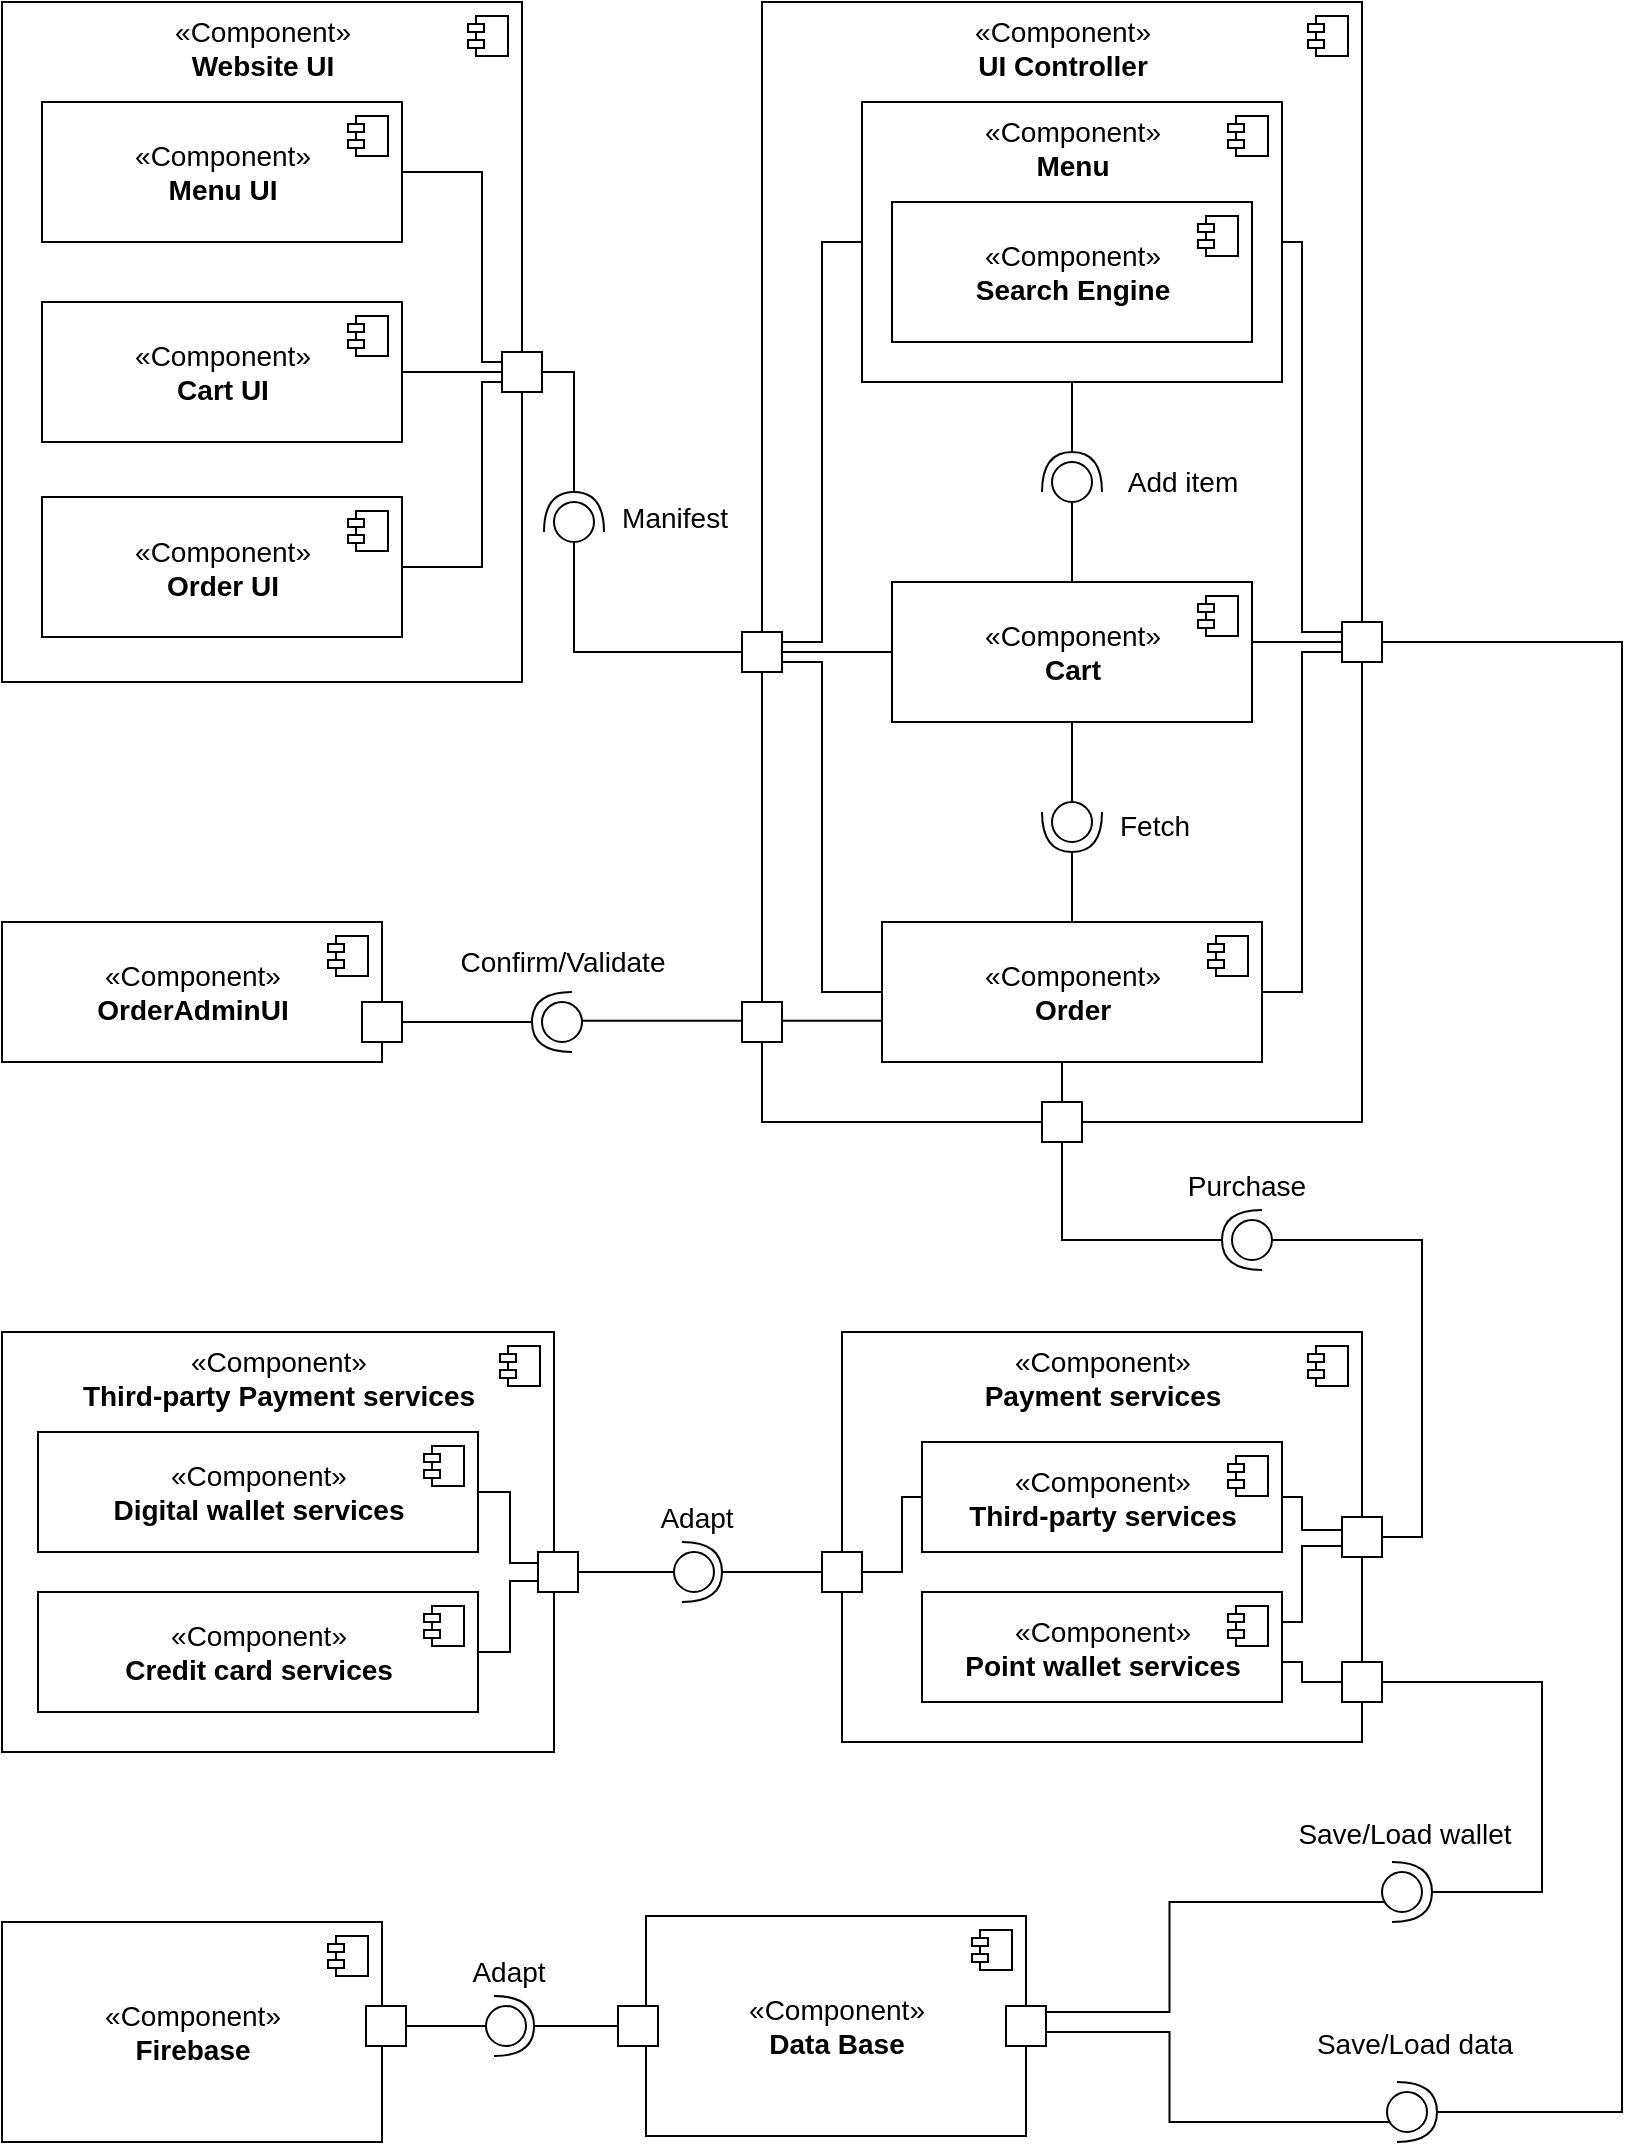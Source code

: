 <mxfile>
    <diagram id="dn8XM-hIcN53fyT003ag" name="Page-1">
        <mxGraphModel dx="1964" dy="538" grid="1" gridSize="10" guides="1" tooltips="1" connect="1" arrows="1" fold="1" page="1" pageScale="1" pageWidth="850" pageHeight="1100" math="0" shadow="0">
            <root>
                <mxCell id="0"/>
                <mxCell id="1" parent="0"/>
                <mxCell id="139" value="«Component»&lt;br style=&quot;font-size: 14px&quot;&gt;&lt;b&gt;UI Controller&lt;/b&gt;" style="html=1;dropTarget=0;fontSize=14;verticalAlign=top;" parent="1" vertex="1">
                    <mxGeometry x="-470" width="300" height="560" as="geometry"/>
                </mxCell>
                <mxCell id="140" value="" style="shape=module;jettyWidth=8;jettyHeight=4;fontSize=14;" parent="139" vertex="1">
                    <mxGeometry x="1" width="20" height="20" relative="1" as="geometry">
                        <mxPoint x="-27" y="7" as="offset"/>
                    </mxGeometry>
                </mxCell>
                <mxCell id="137" value="«Component»&lt;br style=&quot;font-size: 14px&quot;&gt;&lt;b&gt;Website UI&lt;/b&gt;" style="html=1;dropTarget=0;fontSize=14;verticalAlign=top;" parent="1" vertex="1">
                    <mxGeometry x="-850" width="260" height="340" as="geometry"/>
                </mxCell>
                <mxCell id="138" value="" style="shape=module;jettyWidth=8;jettyHeight=4;fontSize=14;" parent="137" vertex="1">
                    <mxGeometry x="1" width="20" height="20" relative="1" as="geometry">
                        <mxPoint x="-27" y="7" as="offset"/>
                    </mxGeometry>
                </mxCell>
                <mxCell id="86" value="«Component»&lt;br style=&quot;font-size: 14px&quot;&gt;&lt;b&gt;Third-party Payment services&lt;/b&gt;" style="html=1;dropTarget=0;fontSize=14;verticalAlign=top;" parent="1" vertex="1">
                    <mxGeometry x="-850" y="665" width="276" height="210" as="geometry"/>
                </mxCell>
                <mxCell id="87" value="" style="shape=module;jettyWidth=8;jettyHeight=4;fontSize=14;" parent="86" vertex="1">
                    <mxGeometry x="1" width="20" height="20" relative="1" as="geometry">
                        <mxPoint x="-27" y="7" as="offset"/>
                    </mxGeometry>
                </mxCell>
                <mxCell id="146" style="edgeStyle=none;html=1;fontSize=14;endArrow=none;endFill=0;startSize=10;endSize=10;strokeColor=#000000;" parent="1" source="2" target="141" edge="1">
                    <mxGeometry relative="1" as="geometry"/>
                </mxCell>
                <mxCell id="172" style="edgeStyle=orthogonalEdgeStyle;rounded=0;html=1;fontSize=14;startArrow=none;startFill=0;endArrow=none;endFill=0;startSize=20;endSize=20;" parent="1" source="2" target="170" edge="1">
                    <mxGeometry relative="1" as="geometry">
                        <Array as="points">
                            <mxPoint x="-210" y="320"/>
                            <mxPoint x="-210" y="320"/>
                        </Array>
                    </mxGeometry>
                </mxCell>
                <mxCell id="2" value="«Component»&lt;br style=&quot;font-size: 14px&quot;&gt;&lt;b&gt;Cart&lt;/b&gt;" style="html=1;dropTarget=0;fontSize=14;" parent="1" vertex="1">
                    <mxGeometry x="-405" y="290" width="180" height="70" as="geometry"/>
                </mxCell>
                <mxCell id="3" value="" style="shape=module;jettyWidth=8;jettyHeight=4;fontSize=14;" parent="2" vertex="1">
                    <mxGeometry x="1" width="20" height="20" relative="1" as="geometry">
                        <mxPoint x="-27" y="7" as="offset"/>
                    </mxGeometry>
                </mxCell>
                <mxCell id="17" value="«Component»&lt;br style=&quot;font-size: 14px&quot;&gt;&lt;b style=&quot;font-size: 14px&quot;&gt;Payment services&lt;/b&gt;" style="html=1;dropTarget=0;fontSize=14;verticalAlign=top;" parent="1" vertex="1">
                    <mxGeometry x="-430" y="665" width="260" height="205" as="geometry"/>
                </mxCell>
                <mxCell id="18" value="" style="shape=module;jettyWidth=8;jettyHeight=4;fontSize=14;" parent="17" vertex="1">
                    <mxGeometry x="1" width="20" height="20" relative="1" as="geometry">
                        <mxPoint x="-27" y="7" as="offset"/>
                    </mxGeometry>
                </mxCell>
                <mxCell id="39" value="Fetch" style="edgeStyle=none;html=1;fontSize=14;startArrow=none;startFill=0;endArrow=none;endFill=0;startSize=20;endSize=20;" parent="1" source="27" target="38" edge="1">
                    <mxGeometry x="1" y="-43" relative="1" as="geometry">
                        <mxPoint x="-2" y="-13" as="offset"/>
                    </mxGeometry>
                </mxCell>
                <mxCell id="156" style="edgeStyle=orthogonalEdgeStyle;rounded=0;html=1;fontSize=14;endArrow=none;endFill=0;startSize=10;endSize=10;strokeColor=#000000;" parent="1" source="27" target="141" edge="1">
                    <mxGeometry relative="1" as="geometry">
                        <Array as="points">
                            <mxPoint x="-440" y="495"/>
                            <mxPoint x="-440" y="330"/>
                        </Array>
                    </mxGeometry>
                </mxCell>
                <mxCell id="173" style="edgeStyle=orthogonalEdgeStyle;rounded=0;html=1;fontSize=14;startArrow=none;startFill=0;endArrow=none;endFill=0;startSize=20;endSize=20;" parent="1" source="27" target="170" edge="1">
                    <mxGeometry relative="1" as="geometry">
                        <Array as="points">
                            <mxPoint x="-200" y="495"/>
                            <mxPoint x="-200" y="325"/>
                        </Array>
                    </mxGeometry>
                </mxCell>
                <mxCell id="27" value="«Component»&lt;br style=&quot;font-size: 14px&quot;&gt;&lt;b style=&quot;font-size: 14px&quot;&gt;Order&lt;/b&gt;" style="html=1;dropTarget=0;fontSize=14;verticalAlign=middle;" parent="1" vertex="1">
                    <mxGeometry x="-410" y="460" width="190" height="70" as="geometry"/>
                </mxCell>
                <mxCell id="28" value="" style="shape=module;jettyWidth=8;jettyHeight=4;fontSize=14;" parent="27" vertex="1">
                    <mxGeometry x="1" width="20" height="20" relative="1" as="geometry">
                        <mxPoint x="-27" y="7" as="offset"/>
                    </mxGeometry>
                </mxCell>
                <mxCell id="35" style="edgeStyle=none;html=1;fontSize=14;endArrow=none;endFill=0;endSize=20;" parent="1" source="2" target="37" edge="1">
                    <mxGeometry relative="1" as="geometry">
                        <mxPoint x="-315" y="360" as="targetPoint"/>
                        <mxPoint x="-307.667" y="300.0" as="sourcePoint"/>
                    </mxGeometry>
                </mxCell>
                <mxCell id="37" value="" style="ellipse;whiteSpace=wrap;html=1;aspect=fixed;fontSize=14;strokeColor=#000000;strokeWidth=1;verticalAlign=top;" parent="1" vertex="1">
                    <mxGeometry x="-325" y="400" width="20" height="20" as="geometry"/>
                </mxCell>
                <mxCell id="38" value="" style="shape=requiredInterface;html=1;verticalLabelPosition=bottom;fontSize=14;strokeColor=#000000;strokeWidth=1;verticalAlign=top;rotation=90;horizontal=1;" parent="1" vertex="1">
                    <mxGeometry x="-325" y="400" width="20" height="30" as="geometry"/>
                </mxCell>
                <mxCell id="98" style="edgeStyle=orthogonalEdgeStyle;rounded=0;html=1;fontSize=14;startArrow=none;startFill=0;endArrow=none;endFill=0;startSize=20;endSize=20;" parent="1" source="4" target="96" edge="1">
                    <mxGeometry relative="1" as="geometry">
                        <Array as="points">
                            <mxPoint x="-596" y="744.5"/>
                            <mxPoint x="-596" y="780.5"/>
                        </Array>
                    </mxGeometry>
                </mxCell>
                <mxCell id="4" value="«Component»&lt;br style=&quot;font-size: 14px&quot;&gt;&lt;b&gt;Digital wallet services&lt;/b&gt;" style="html=1;dropTarget=0;fontSize=14;verticalAlign=middle;" parent="1" vertex="1">
                    <mxGeometry x="-832" y="715" width="220" height="60" as="geometry"/>
                </mxCell>
                <mxCell id="5" value="" style="shape=module;jettyWidth=8;jettyHeight=4;fontSize=14;" parent="4" vertex="1">
                    <mxGeometry x="1" width="20" height="20" relative="1" as="geometry">
                        <mxPoint x="-27" y="7" as="offset"/>
                    </mxGeometry>
                </mxCell>
                <mxCell id="100" style="edgeStyle=orthogonalEdgeStyle;rounded=0;html=1;fontSize=14;startArrow=none;startFill=0;endArrow=none;endFill=0;startSize=20;endSize=20;" parent="1" source="8" target="96" edge="1">
                    <mxGeometry relative="1" as="geometry">
                        <Array as="points">
                            <mxPoint x="-596" y="824.5"/>
                            <mxPoint x="-596" y="789.5"/>
                        </Array>
                    </mxGeometry>
                </mxCell>
                <mxCell id="8" value="«Component»&lt;br style=&quot;font-size: 14px&quot;&gt;&lt;b&gt;Credit card services&lt;/b&gt;" style="html=1;dropTarget=0;fontSize=14;verticalAlign=middle;" parent="1" vertex="1">
                    <mxGeometry x="-832" y="795" width="220" height="60" as="geometry"/>
                </mxCell>
                <mxCell id="9" value="" style="shape=module;jettyWidth=8;jettyHeight=4;fontSize=14;" parent="8" vertex="1">
                    <mxGeometry x="1" width="20" height="20" relative="1" as="geometry">
                        <mxPoint x="-27" y="7" as="offset"/>
                    </mxGeometry>
                </mxCell>
                <mxCell id="48" value="Purchase" style="edgeStyle=orthogonalEdgeStyle;html=1;fontSize=14;startArrow=none;startFill=0;endArrow=none;endFill=0;startSize=20;endSize=20;rounded=0;" parent="1" source="27" target="51" edge="1">
                    <mxGeometry as="geometry">
                        <mxPoint x="-160" y="590" as="sourcePoint"/>
                        <mxPoint x="52" y="17" as="offset"/>
                        <mxPoint x="-315" y="660" as="targetPoint"/>
                        <Array as="points">
                            <mxPoint x="-320" y="619"/>
                        </Array>
                    </mxGeometry>
                </mxCell>
                <mxCell id="49" style="edgeStyle=orthogonalEdgeStyle;html=1;fontSize=14;endArrow=none;endFill=0;endSize=20;rounded=0;" parent="1" source="67" target="50" edge="1">
                    <mxGeometry x="-145" y="580" as="geometry">
                        <mxPoint x="-130" y="640" as="targetPoint"/>
                        <mxPoint x="-130" y="580" as="sourcePoint"/>
                        <Array as="points">
                            <mxPoint x="-140" y="768"/>
                            <mxPoint x="-140" y="619"/>
                        </Array>
                    </mxGeometry>
                </mxCell>
                <mxCell id="50" value="" style="ellipse;whiteSpace=wrap;html=1;aspect=fixed;fontSize=14;strokeColor=#000000;strokeWidth=1;verticalAlign=top;" parent="1" vertex="1">
                    <mxGeometry x="-235" y="609" width="20" height="20" as="geometry"/>
                </mxCell>
                <mxCell id="51" value="" style="shape=requiredInterface;html=1;verticalLabelPosition=bottom;fontSize=14;strokeColor=#000000;strokeWidth=1;verticalAlign=top;rotation=-180;" parent="1" vertex="1">
                    <mxGeometry x="-240" y="604" width="20" height="30" as="geometry"/>
                </mxCell>
                <mxCell id="167" style="edgeStyle=orthogonalEdgeStyle;rounded=0;html=1;fontSize=14;startArrow=none;startFill=0;endArrow=none;endFill=0;startSize=20;endSize=20;" parent="1" source="12" target="67" edge="1">
                    <mxGeometry relative="1" as="geometry">
                        <Array as="points">
                            <mxPoint x="-200" y="810"/>
                            <mxPoint x="-200" y="772"/>
                        </Array>
                    </mxGeometry>
                </mxCell>
                <mxCell id="178" style="edgeStyle=orthogonalEdgeStyle;rounded=0;html=1;fontSize=14;startArrow=none;startFill=0;endArrow=none;endFill=0;startSize=20;endSize=20;" parent="1" source="12" target="177" edge="1">
                    <mxGeometry relative="1" as="geometry">
                        <Array as="points">
                            <mxPoint x="-200" y="830"/>
                            <mxPoint x="-200" y="840"/>
                        </Array>
                    </mxGeometry>
                </mxCell>
                <mxCell id="12" value="«Component»&lt;br style=&quot;font-size: 14px&quot;&gt;&lt;b&gt;Point wallet services&lt;/b&gt;" style="html=1;dropTarget=0;fontSize=14;verticalAlign=middle;" parent="1" vertex="1">
                    <mxGeometry x="-390" y="795" width="180" height="55" as="geometry"/>
                </mxCell>
                <mxCell id="13" value="" style="shape=module;jettyWidth=8;jettyHeight=4;fontSize=14;" parent="12" vertex="1">
                    <mxGeometry x="1" width="20" height="20" relative="1" as="geometry">
                        <mxPoint x="-27" y="7" as="offset"/>
                    </mxGeometry>
                </mxCell>
                <mxCell id="66" style="edgeStyle=orthogonalEdgeStyle;html=1;fontSize=14;startArrow=none;startFill=0;endArrow=none;endFill=0;startSize=20;endSize=20;rounded=0;" parent="1" source="54" target="67" edge="1">
                    <mxGeometry relative="1" as="geometry">
                        <mxPoint x="-190" y="842" as="targetPoint"/>
                        <Array as="points">
                            <mxPoint x="-200" y="748"/>
                            <mxPoint x="-200" y="764"/>
                        </Array>
                    </mxGeometry>
                </mxCell>
                <mxCell id="75" style="edgeStyle=orthogonalEdgeStyle;rounded=0;html=1;fontSize=14;startArrow=none;startFill=0;endArrow=none;endFill=0;startSize=20;endSize=20;" parent="1" source="54" target="69" edge="1">
                    <mxGeometry relative="1" as="geometry">
                        <Array as="points">
                            <mxPoint x="-400" y="748"/>
                            <mxPoint x="-400" y="785"/>
                        </Array>
                    </mxGeometry>
                </mxCell>
                <mxCell id="54" value="«Component»&lt;br style=&quot;font-size: 14px&quot;&gt;&lt;b&gt;Third-party services&lt;/b&gt;" style="html=1;dropTarget=0;fontSize=14;verticalAlign=middle;" parent="1" vertex="1">
                    <mxGeometry x="-390" y="720" width="180" height="55" as="geometry"/>
                </mxCell>
                <mxCell id="55" value="" style="shape=module;jettyWidth=8;jettyHeight=4;fontSize=14;" parent="54" vertex="1">
                    <mxGeometry x="1" width="20" height="20" relative="1" as="geometry">
                        <mxPoint x="-27" y="7" as="offset"/>
                    </mxGeometry>
                </mxCell>
                <mxCell id="67" value="" style="whiteSpace=wrap;html=1;aspect=fixed;fontSize=14;strokeColor=#000000;strokeWidth=1;verticalAlign=middle;" parent="1" vertex="1">
                    <mxGeometry x="-180" y="757.5" width="20" height="20" as="geometry"/>
                </mxCell>
                <mxCell id="69" value="" style="whiteSpace=wrap;html=1;aspect=fixed;fontSize=14;strokeColor=#000000;strokeWidth=1;verticalAlign=middle;" parent="1" vertex="1">
                    <mxGeometry x="-440" y="775" width="20" height="20" as="geometry"/>
                </mxCell>
                <mxCell id="175" style="edgeStyle=orthogonalEdgeStyle;rounded=0;html=1;fontSize=14;startArrow=none;startFill=0;endArrow=none;endFill=0;startSize=20;endSize=20;" parent="1" source="72" target="96" edge="1">
                    <mxGeometry relative="1" as="geometry"/>
                </mxCell>
                <mxCell id="72" value="" style="ellipse;whiteSpace=wrap;html=1;aspect=fixed;fontSize=14;strokeColor=#000000;strokeWidth=1;verticalAlign=top;" parent="1" vertex="1">
                    <mxGeometry x="-514" y="775" width="20" height="20" as="geometry"/>
                </mxCell>
                <mxCell id="176" value="Adapt" style="edgeStyle=orthogonalEdgeStyle;rounded=0;html=1;fontSize=14;startArrow=none;startFill=0;endArrow=none;endFill=0;startSize=20;endSize=20;" parent="1" source="73" target="69" edge="1">
                    <mxGeometry x="-1" y="30" relative="1" as="geometry">
                        <mxPoint x="-13" y="3" as="offset"/>
                    </mxGeometry>
                </mxCell>
                <mxCell id="73" value="" style="shape=requiredInterface;html=1;verticalLabelPosition=bottom;fontSize=14;strokeColor=#000000;strokeWidth=1;verticalAlign=top;rotation=0;" parent="1" vertex="1">
                    <mxGeometry x="-510" y="770" width="20" height="30" as="geometry"/>
                </mxCell>
                <mxCell id="92" value="Pay" style="edgeStyle=none;html=1;fontSize=14;startArrow=none;startFill=0;endArrow=none;endFill=0;startSize=20;endSize=20;" parent="1" edge="1">
                    <mxGeometry x="-470" y="-330" as="geometry">
                        <mxPoint x="-470" y="425" as="sourcePoint"/>
                        <mxPoint x="71" y="-30" as="offset"/>
                    </mxGeometry>
                </mxCell>
                <mxCell id="94" value="" style="ellipse;whiteSpace=wrap;html=1;aspect=fixed;fontSize=14;strokeColor=#000000;strokeWidth=1;verticalAlign=top;" parent="1" vertex="1">
                    <mxGeometry x="-574" y="250" width="20" height="20" as="geometry"/>
                </mxCell>
                <mxCell id="95" value="" style="shape=requiredInterface;html=1;verticalLabelPosition=bottom;fontSize=14;strokeColor=#000000;strokeWidth=1;verticalAlign=top;rotation=-90;" parent="1" vertex="1">
                    <mxGeometry x="-574" y="240" width="20" height="30" as="geometry"/>
                </mxCell>
                <mxCell id="96" value="" style="whiteSpace=wrap;html=1;fontSize=14;strokeColor=#000000;strokeWidth=1;verticalAlign=middle;aspect=fixed;" parent="1" vertex="1">
                    <mxGeometry x="-582" y="775" width="20" height="20" as="geometry"/>
                </mxCell>
                <mxCell id="97" value="Manifest" style="edgeStyle=orthogonalEdgeStyle;html=1;fontSize=14;endArrow=none;endFill=0;endSize=20;rounded=0;" parent="1" source="95" target="157" edge="1">
                    <mxGeometry as="geometry">
                        <mxPoint x="-620" y="515" as="targetPoint"/>
                        <mxPoint x="-525" y="504.58" as="sourcePoint"/>
                        <Array as="points">
                            <mxPoint x="-564" y="185"/>
                        </Array>
                        <mxPoint x="58" y="43" as="offset"/>
                    </mxGeometry>
                </mxCell>
                <mxCell id="103" value="«Component»&lt;br style=&quot;font-size: 14px&quot;&gt;&lt;b&gt;Data Base&lt;/b&gt;" style="html=1;dropTarget=0;fontSize=14;verticalAlign=middle;" parent="1" vertex="1">
                    <mxGeometry x="-528" y="957" width="190" height="110" as="geometry"/>
                </mxCell>
                <mxCell id="104" value="" style="shape=module;jettyWidth=8;jettyHeight=4;fontSize=14;" parent="103" vertex="1">
                    <mxGeometry x="1" width="20" height="20" relative="1" as="geometry">
                        <mxPoint x="-27" y="7" as="offset"/>
                    </mxGeometry>
                </mxCell>
                <mxCell id="158" style="edgeStyle=orthogonalEdgeStyle;rounded=0;html=1;fontSize=14;endArrow=none;endFill=0;startSize=10;endSize=10;strokeColor=#000000;" parent="1" source="105" target="157" edge="1">
                    <mxGeometry relative="1" as="geometry"/>
                </mxCell>
                <mxCell id="105" value="«Component»&lt;br style=&quot;font-size: 14px&quot;&gt;&lt;b&gt;Cart UI&lt;/b&gt;" style="html=1;dropTarget=0;fontSize=14;" parent="1" vertex="1">
                    <mxGeometry x="-830" y="150" width="180" height="70" as="geometry"/>
                </mxCell>
                <mxCell id="106" value="" style="shape=module;jettyWidth=8;jettyHeight=4;fontSize=14;" parent="105" vertex="1">
                    <mxGeometry x="1" width="20" height="20" relative="1" as="geometry">
                        <mxPoint x="-27" y="7" as="offset"/>
                    </mxGeometry>
                </mxCell>
                <mxCell id="160" style="edgeStyle=orthogonalEdgeStyle;rounded=0;html=1;fontSize=14;endArrow=none;endFill=0;startSize=10;endSize=10;strokeColor=#000000;" parent="1" source="108" target="157" edge="1">
                    <mxGeometry relative="1" as="geometry">
                        <Array as="points">
                            <mxPoint x="-610" y="282"/>
                            <mxPoint x="-610" y="190"/>
                        </Array>
                    </mxGeometry>
                </mxCell>
                <mxCell id="108" value="«Component»&lt;br style=&quot;font-size: 14px&quot;&gt;&lt;b&gt;Order UI&lt;/b&gt;" style="html=1;dropTarget=0;fontSize=14;" parent="1" vertex="1">
                    <mxGeometry x="-830" y="247.5" width="180" height="70" as="geometry"/>
                </mxCell>
                <mxCell id="109" value="" style="shape=module;jettyWidth=8;jettyHeight=4;fontSize=14;" parent="108" vertex="1">
                    <mxGeometry x="1" width="20" height="20" relative="1" as="geometry">
                        <mxPoint x="-27" y="7" as="offset"/>
                    </mxGeometry>
                </mxCell>
                <mxCell id="154" style="edgeStyle=orthogonalEdgeStyle;html=1;fontSize=14;endArrow=none;endFill=0;startSize=10;endSize=10;strokeColor=#000000;rounded=0;" parent="1" source="114" target="141" edge="1">
                    <mxGeometry relative="1" as="geometry">
                        <Array as="points">
                            <mxPoint x="-440" y="120"/>
                            <mxPoint x="-440" y="320"/>
                        </Array>
                    </mxGeometry>
                </mxCell>
                <mxCell id="171" style="edgeStyle=orthogonalEdgeStyle;rounded=0;html=1;fontSize=14;startArrow=none;startFill=0;endArrow=none;endFill=0;startSize=20;endSize=20;" parent="1" source="114" target="170" edge="1">
                    <mxGeometry relative="1" as="geometry">
                        <Array as="points">
                            <mxPoint x="-200" y="120"/>
                            <mxPoint x="-200" y="315"/>
                        </Array>
                    </mxGeometry>
                </mxCell>
                <mxCell id="114" value="«Component»&lt;br style=&quot;font-size: 14px&quot;&gt;&lt;b style=&quot;font-size: 14px&quot;&gt;Menu&lt;/b&gt;" style="html=1;dropTarget=0;fontSize=14;verticalAlign=top;" parent="1" vertex="1">
                    <mxGeometry x="-420" y="50" width="210" height="140" as="geometry"/>
                </mxCell>
                <mxCell id="115" value="" style="shape=module;jettyWidth=8;jettyHeight=4;fontSize=14;" parent="114" vertex="1">
                    <mxGeometry x="1" width="20" height="20" relative="1" as="geometry">
                        <mxPoint x="-27" y="7" as="offset"/>
                    </mxGeometry>
                </mxCell>
                <mxCell id="159" style="edgeStyle=orthogonalEdgeStyle;rounded=0;html=1;fontSize=14;endArrow=none;endFill=0;startSize=10;endSize=10;strokeColor=#000000;" parent="1" source="116" target="157" edge="1">
                    <mxGeometry relative="1" as="geometry">
                        <Array as="points">
                            <mxPoint x="-610" y="85"/>
                            <mxPoint x="-610" y="180"/>
                        </Array>
                    </mxGeometry>
                </mxCell>
                <mxCell id="116" value="«Component»&lt;br style=&quot;font-size: 14px&quot;&gt;&lt;b&gt;Menu UI&lt;/b&gt;" style="html=1;dropTarget=0;fontSize=14;" parent="1" vertex="1">
                    <mxGeometry x="-830" y="50" width="180" height="70" as="geometry"/>
                </mxCell>
                <mxCell id="117" value="" style="shape=module;jettyWidth=8;jettyHeight=4;fontSize=14;" parent="116" vertex="1">
                    <mxGeometry x="1" width="20" height="20" relative="1" as="geometry">
                        <mxPoint x="-27" y="7" as="offset"/>
                    </mxGeometry>
                </mxCell>
                <mxCell id="124" value="Add item" style="edgeStyle=none;html=1;fontSize=14;startArrow=none;startFill=0;endArrow=none;endFill=0;startSize=20;endSize=20;" parent="1" source="114" target="127" edge="1">
                    <mxGeometry x="1" y="57" relative="1" as="geometry">
                        <mxPoint x="-2" y="15" as="offset"/>
                        <mxPoint x="-373.84" y="237.069" as="sourcePoint"/>
                    </mxGeometry>
                </mxCell>
                <mxCell id="125" style="edgeStyle=none;html=1;fontSize=14;endArrow=none;endFill=0;endSize=20;" parent="1" source="2" target="126" edge="1">
                    <mxGeometry relative="1" as="geometry">
                        <mxPoint x="-318.84" y="180" as="targetPoint"/>
                        <mxPoint x="-430.004" y="100" as="sourcePoint"/>
                    </mxGeometry>
                </mxCell>
                <mxCell id="126" value="" style="ellipse;whiteSpace=wrap;html=1;aspect=fixed;fontSize=14;strokeColor=#000000;strokeWidth=1;verticalAlign=top;direction=west;" parent="1" vertex="1">
                    <mxGeometry x="-325" y="230" width="20" height="20" as="geometry"/>
                </mxCell>
                <mxCell id="127" value="" style="shape=requiredInterface;html=1;verticalLabelPosition=bottom;fontSize=14;strokeColor=#000000;strokeWidth=1;verticalAlign=top;rotation=90;horizontal=1;direction=west;" parent="1" vertex="1">
                    <mxGeometry x="-325" y="220" width="20" height="30" as="geometry"/>
                </mxCell>
                <mxCell id="128" value="«Component»&lt;br style=&quot;font-size: 14px&quot;&gt;&lt;b&gt;Search Engine&lt;/b&gt;" style="html=1;dropTarget=0;fontSize=14;" parent="1" vertex="1">
                    <mxGeometry x="-405" y="100" width="180" height="70" as="geometry"/>
                </mxCell>
                <mxCell id="129" value="" style="shape=module;jettyWidth=8;jettyHeight=4;fontSize=14;" parent="128" vertex="1">
                    <mxGeometry x="1" width="20" height="20" relative="1" as="geometry">
                        <mxPoint x="-27" y="7" as="offset"/>
                    </mxGeometry>
                </mxCell>
                <mxCell id="130" value="«Component»&lt;br style=&quot;font-size: 14px&quot;&gt;&lt;b style=&quot;font-size: 14px&quot;&gt;OrderAdminUI&lt;/b&gt;" style="html=1;dropTarget=0;fontSize=14;verticalAlign=middle;" parent="1" vertex="1">
                    <mxGeometry x="-850" y="460" width="190" height="70" as="geometry"/>
                </mxCell>
                <mxCell id="131" value="" style="shape=module;jettyWidth=8;jettyHeight=4;fontSize=14;" parent="130" vertex="1">
                    <mxGeometry x="1" width="20" height="20" relative="1" as="geometry">
                        <mxPoint x="-27" y="7" as="offset"/>
                    </mxGeometry>
                </mxCell>
                <mxCell id="132" value="Confirm/Validate" style="edgeStyle=orthogonalEdgeStyle;html=1;fontSize=14;startArrow=none;startFill=0;endArrow=none;endFill=0;startSize=20;endSize=20;rounded=0;" parent="1" source="130" target="135" edge="1">
                    <mxGeometry x="1" y="34" relative="1" as="geometry">
                        <mxPoint x="15" y="4" as="offset"/>
                        <mxPoint x="-480" y="901.25" as="sourcePoint"/>
                        <Array as="points">
                            <mxPoint x="-640" y="510"/>
                            <mxPoint x="-640" y="510"/>
                        </Array>
                    </mxGeometry>
                </mxCell>
                <mxCell id="133" style="edgeStyle=orthogonalEdgeStyle;html=1;fontSize=14;endArrow=none;endFill=0;endSize=20;" parent="1" source="27" target="134" edge="1">
                    <mxGeometry relative="1" as="geometry">
                        <mxPoint x="-450" y="842.5" as="targetPoint"/>
                        <mxPoint x="-450" y="762.5" as="sourcePoint"/>
                        <Array as="points">
                            <mxPoint x="-580" y="510"/>
                        </Array>
                    </mxGeometry>
                </mxCell>
                <mxCell id="134" value="" style="ellipse;whiteSpace=wrap;html=1;aspect=fixed;fontSize=14;strokeColor=#000000;strokeWidth=1;verticalAlign=top;" parent="1" vertex="1">
                    <mxGeometry x="-580" y="500" width="20" height="20" as="geometry"/>
                </mxCell>
                <mxCell id="135" value="" style="shape=requiredInterface;html=1;verticalLabelPosition=bottom;fontSize=14;strokeColor=#000000;strokeWidth=1;verticalAlign=top;rotation=-180;horizontal=1;" parent="1" vertex="1">
                    <mxGeometry x="-585" y="495" width="20" height="30" as="geometry"/>
                </mxCell>
                <mxCell id="142" value="" style="edgeStyle=orthogonalEdgeStyle;html=1;fontSize=14;endArrow=none;endFill=0;startSize=10;endSize=10;strokeColor=#000000;rounded=0;" parent="1" source="141" target="94" edge="1">
                    <mxGeometry relative="1" as="geometry"/>
                </mxCell>
                <mxCell id="141" value="" style="whiteSpace=wrap;html=1;aspect=fixed;fontSize=14;strokeColor=#000000;strokeWidth=1;verticalAlign=middle;" parent="1" vertex="1">
                    <mxGeometry x="-480" y="315" width="20" height="20" as="geometry"/>
                </mxCell>
                <mxCell id="143" style="edgeStyle=orthogonalEdgeStyle;html=1;fontSize=14;endArrow=none;endFill=0;rounded=0;" parent="1" source="144" target="145" edge="1">
                    <mxGeometry relative="1" as="geometry">
                        <mxPoint x="41.75" y="365" as="targetPoint"/>
                        <Array as="points">
                            <mxPoint x="-266.25" y="1015"/>
                            <mxPoint x="-266.25" y="1060"/>
                        </Array>
                    </mxGeometry>
                </mxCell>
                <mxCell id="144" value="" style="verticalLabelPosition=bottom;verticalAlign=top;html=1;shape=mxgraph.basic.rect;fillColor2=none;strokeWidth=1;size=20;indent=5;fontSize=14;" parent="1" vertex="1">
                    <mxGeometry x="-348" y="1002" width="20" height="20" as="geometry"/>
                </mxCell>
                <mxCell id="145" value="" style="ellipse;whiteSpace=wrap;html=1;aspect=fixed;fontSize=14;strokeColor=#000000;strokeWidth=1;verticalAlign=top;" parent="1" vertex="1">
                    <mxGeometry x="-157.5" y="1045" width="20" height="20" as="geometry"/>
                </mxCell>
                <mxCell id="148" value="Save/Load data" style="edgeStyle=orthogonalEdgeStyle;html=1;fontSize=14;startArrow=none;startFill=0;endArrow=none;endFill=0;startSize=20;endSize=20;rounded=0;" parent="1" source="139" target="151" edge="1">
                    <mxGeometry x="1" y="-36" relative="1" as="geometry">
                        <mxPoint x="-120" y="570" as="sourcePoint"/>
                        <Array as="points">
                            <mxPoint x="-40" y="320"/>
                        </Array>
                        <mxPoint x="-12" y="2" as="offset"/>
                    </mxGeometry>
                </mxCell>
                <mxCell id="151" value="" style="shape=requiredInterface;html=1;verticalLabelPosition=bottom;fontSize=14;strokeColor=#000000;strokeWidth=1;verticalAlign=top;rotation=0;" parent="1" vertex="1">
                    <mxGeometry x="-152.5" y="1040" width="20" height="30" as="geometry"/>
                </mxCell>
                <mxCell id="157" value="" style="whiteSpace=wrap;html=1;aspect=fixed;fontSize=14;strokeColor=#000000;strokeWidth=1;verticalAlign=middle;" parent="1" vertex="1">
                    <mxGeometry x="-600" y="175" width="20" height="20" as="geometry"/>
                </mxCell>
                <mxCell id="163" value="" style="whiteSpace=wrap;html=1;aspect=fixed;fontSize=14;strokeColor=#000000;strokeWidth=1;verticalAlign=middle;" parent="1" vertex="1">
                    <mxGeometry x="-480" y="500" width="20" height="20" as="geometry"/>
                </mxCell>
                <mxCell id="164" value="" style="whiteSpace=wrap;html=1;aspect=fixed;fontSize=14;strokeColor=#000000;strokeWidth=1;verticalAlign=middle;" parent="1" vertex="1">
                    <mxGeometry x="-670" y="500" width="20" height="20" as="geometry"/>
                </mxCell>
                <mxCell id="168" value="" style="whiteSpace=wrap;html=1;aspect=fixed;fontSize=14;strokeColor=#000000;strokeWidth=1;verticalAlign=middle;" parent="1" vertex="1">
                    <mxGeometry x="-330" y="550" width="20" height="20" as="geometry"/>
                </mxCell>
                <mxCell id="170" value="" style="whiteSpace=wrap;html=1;aspect=fixed;fontSize=14;strokeColor=#000000;strokeWidth=1;verticalAlign=middle;" parent="1" vertex="1">
                    <mxGeometry x="-180" y="310" width="20" height="20" as="geometry"/>
                </mxCell>
                <mxCell id="183" value="Save/Load wallet" style="edgeStyle=orthogonalEdgeStyle;rounded=0;html=1;fontSize=14;startArrow=none;startFill=0;endArrow=none;endFill=0;startSize=20;endSize=20;" parent="1" source="177" target="182" edge="1">
                    <mxGeometry x="1" y="-32" relative="1" as="geometry">
                        <Array as="points">
                            <mxPoint x="-80" y="840"/>
                            <mxPoint x="-80" y="945"/>
                        </Array>
                        <mxPoint x="-14" y="3" as="offset"/>
                    </mxGeometry>
                </mxCell>
                <mxCell id="177" value="" style="whiteSpace=wrap;html=1;aspect=fixed;fontSize=14;strokeColor=#000000;strokeWidth=1;verticalAlign=middle;" parent="1" vertex="1">
                    <mxGeometry x="-180" y="830" width="20" height="20" as="geometry"/>
                </mxCell>
                <mxCell id="181" value="" style="ellipse;whiteSpace=wrap;html=1;aspect=fixed;fontSize=14;strokeColor=#000000;strokeWidth=1;verticalAlign=top;" parent="1" vertex="1">
                    <mxGeometry x="-160" y="935" width="20" height="20" as="geometry"/>
                </mxCell>
                <mxCell id="184" style="edgeStyle=orthogonalEdgeStyle;rounded=0;html=1;fontSize=14;startArrow=none;startFill=0;endArrow=none;endFill=0;startSize=20;endSize=20;" parent="1" source="181" target="144" edge="1">
                    <mxGeometry relative="1" as="geometry">
                        <mxPoint x="-136.25" y="950" as="sourcePoint"/>
                        <Array as="points">
                            <mxPoint x="-266.25" y="950"/>
                            <mxPoint x="-266.25" y="1005"/>
                        </Array>
                    </mxGeometry>
                </mxCell>
                <mxCell id="182" value="" style="shape=requiredInterface;html=1;verticalLabelPosition=bottom;fontSize=14;strokeColor=#000000;strokeWidth=1;verticalAlign=top;rotation=0;" parent="1" vertex="1">
                    <mxGeometry x="-155" y="930" width="20" height="30" as="geometry"/>
                </mxCell>
                <mxCell id="185" value="«Component»&lt;br style=&quot;font-size: 14px&quot;&gt;&lt;b&gt;Firebase&lt;/b&gt;" style="html=1;dropTarget=0;fontSize=14;verticalAlign=middle;" vertex="1" parent="1">
                    <mxGeometry x="-850" y="960" width="190" height="110" as="geometry"/>
                </mxCell>
                <mxCell id="186" value="" style="shape=module;jettyWidth=8;jettyHeight=4;fontSize=14;" vertex="1" parent="185">
                    <mxGeometry x="1" width="20" height="20" relative="1" as="geometry">
                        <mxPoint x="-27" y="7" as="offset"/>
                    </mxGeometry>
                </mxCell>
                <mxCell id="187" value="" style="whiteSpace=wrap;html=1;aspect=fixed;fontSize=14;strokeColor=#000000;strokeWidth=1;verticalAlign=middle;" vertex="1" parent="1">
                    <mxGeometry x="-542" y="1002" width="20" height="20" as="geometry"/>
                </mxCell>
                <mxCell id="188" style="edgeStyle=orthogonalEdgeStyle;rounded=0;html=1;fontSize=14;startArrow=none;startFill=0;endArrow=none;endFill=0;startSize=20;endSize=20;" edge="1" parent="1" source="189" target="192">
                    <mxGeometry relative="1" as="geometry"/>
                </mxCell>
                <mxCell id="189" value="" style="ellipse;whiteSpace=wrap;html=1;aspect=fixed;fontSize=14;strokeColor=#000000;strokeWidth=1;verticalAlign=top;" vertex="1" parent="1">
                    <mxGeometry x="-608" y="1002" width="20" height="20" as="geometry"/>
                </mxCell>
                <mxCell id="190" value="Adapt" style="edgeStyle=orthogonalEdgeStyle;rounded=0;html=1;fontSize=14;startArrow=none;startFill=0;endArrow=none;endFill=0;startSize=20;endSize=20;" edge="1" parent="1" source="191" target="187">
                    <mxGeometry x="-1" y="30" relative="1" as="geometry">
                        <mxPoint x="-13" y="3" as="offset"/>
                    </mxGeometry>
                </mxCell>
                <mxCell id="191" value="" style="shape=requiredInterface;html=1;verticalLabelPosition=bottom;fontSize=14;strokeColor=#000000;strokeWidth=1;verticalAlign=top;rotation=0;" vertex="1" parent="1">
                    <mxGeometry x="-604" y="997" width="20" height="30" as="geometry"/>
                </mxCell>
                <mxCell id="192" value="" style="whiteSpace=wrap;html=1;fontSize=14;strokeColor=#000000;strokeWidth=1;verticalAlign=middle;aspect=fixed;" vertex="1" parent="1">
                    <mxGeometry x="-668" y="1002" width="20" height="20" as="geometry"/>
                </mxCell>
            </root>
        </mxGraphModel>
    </diagram>
</mxfile>